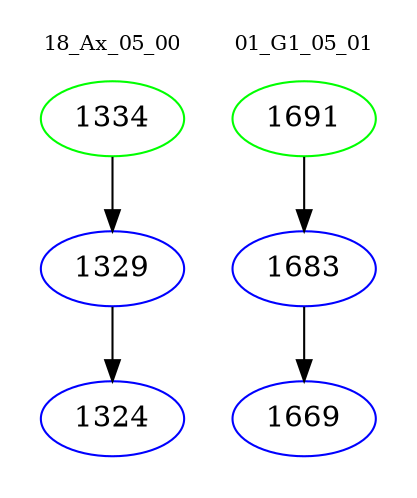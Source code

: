 digraph{
subgraph cluster_0 {
color = white
label = "18_Ax_05_00";
fontsize=10;
T0_1334 [label="1334", color="green"]
T0_1334 -> T0_1329 [color="black"]
T0_1329 [label="1329", color="blue"]
T0_1329 -> T0_1324 [color="black"]
T0_1324 [label="1324", color="blue"]
}
subgraph cluster_1 {
color = white
label = "01_G1_05_01";
fontsize=10;
T1_1691 [label="1691", color="green"]
T1_1691 -> T1_1683 [color="black"]
T1_1683 [label="1683", color="blue"]
T1_1683 -> T1_1669 [color="black"]
T1_1669 [label="1669", color="blue"]
}
}
